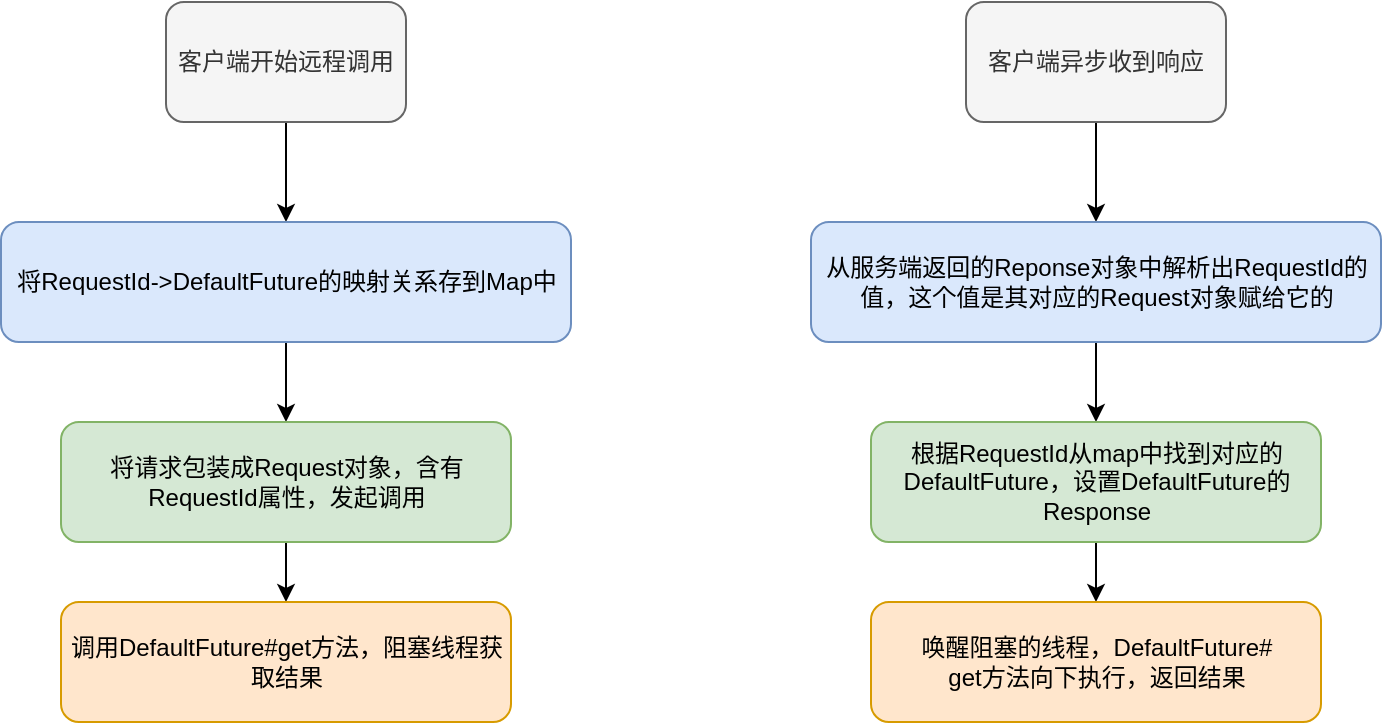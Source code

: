 <mxfile version="13.10.0" type="github">
  <diagram id="tp6UrvqUsAywVeo3FG16" name="Page-1">
    <mxGraphModel dx="946" dy="538" grid="1" gridSize="10" guides="1" tooltips="1" connect="1" arrows="1" fold="1" page="1" pageScale="1" pageWidth="827" pageHeight="1169" math="0" shadow="0">
      <root>
        <mxCell id="0" />
        <mxCell id="1" parent="0" />
        <mxCell id="KvDXXfHtCnm_ORZeJppr-9" value="" style="edgeStyle=orthogonalEdgeStyle;rounded=0;orthogonalLoop=1;jettySize=auto;html=1;" edge="1" parent="1" source="KvDXXfHtCnm_ORZeJppr-1" target="KvDXXfHtCnm_ORZeJppr-2">
          <mxGeometry relative="1" as="geometry" />
        </mxCell>
        <mxCell id="KvDXXfHtCnm_ORZeJppr-1" value="客户端开始远程调用" style="rounded=1;whiteSpace=wrap;html=1;sketch=0;fillColor=#f5f5f5;strokeColor=#666666;fontColor=#333333;" vertex="1" parent="1">
          <mxGeometry x="180" y="170" width="120" height="60" as="geometry" />
        </mxCell>
        <mxCell id="KvDXXfHtCnm_ORZeJppr-10" value="" style="edgeStyle=orthogonalEdgeStyle;rounded=0;orthogonalLoop=1;jettySize=auto;html=1;" edge="1" parent="1" source="KvDXXfHtCnm_ORZeJppr-2" target="KvDXXfHtCnm_ORZeJppr-3">
          <mxGeometry relative="1" as="geometry" />
        </mxCell>
        <mxCell id="KvDXXfHtCnm_ORZeJppr-2" value="将RequestId-&amp;gt;DefaultFuture的映射关系存到Map中" style="rounded=1;whiteSpace=wrap;html=1;fillColor=#dae8fc;strokeColor=#6c8ebf;sketch=0;" vertex="1" parent="1">
          <mxGeometry x="97.5" y="280" width="285" height="60" as="geometry" />
        </mxCell>
        <mxCell id="KvDXXfHtCnm_ORZeJppr-11" value="" style="edgeStyle=orthogonalEdgeStyle;rounded=0;orthogonalLoop=1;jettySize=auto;html=1;" edge="1" parent="1" source="KvDXXfHtCnm_ORZeJppr-3" target="KvDXXfHtCnm_ORZeJppr-8">
          <mxGeometry relative="1" as="geometry" />
        </mxCell>
        <mxCell id="KvDXXfHtCnm_ORZeJppr-3" value="将请求包装成Request对象，含有RequestId属性，发起调用" style="rounded=1;whiteSpace=wrap;html=1;fillColor=#d5e8d4;strokeColor=#82b366;sketch=0;" vertex="1" parent="1">
          <mxGeometry x="127.5" y="380" width="225" height="60" as="geometry" />
        </mxCell>
        <mxCell id="KvDXXfHtCnm_ORZeJppr-12" value="" style="edgeStyle=orthogonalEdgeStyle;rounded=0;orthogonalLoop=1;jettySize=auto;html=1;" edge="1" parent="1" source="KvDXXfHtCnm_ORZeJppr-4" target="KvDXXfHtCnm_ORZeJppr-5">
          <mxGeometry relative="1" as="geometry" />
        </mxCell>
        <mxCell id="KvDXXfHtCnm_ORZeJppr-4" value="客户端异步收到响应" style="rounded=1;whiteSpace=wrap;html=1;fillColor=#f5f5f5;strokeColor=#666666;fontColor=#333333;" vertex="1" parent="1">
          <mxGeometry x="580" y="170" width="130" height="60" as="geometry" />
        </mxCell>
        <mxCell id="KvDXXfHtCnm_ORZeJppr-13" value="" style="edgeStyle=orthogonalEdgeStyle;rounded=0;orthogonalLoop=1;jettySize=auto;html=1;" edge="1" parent="1" source="KvDXXfHtCnm_ORZeJppr-5" target="KvDXXfHtCnm_ORZeJppr-6">
          <mxGeometry relative="1" as="geometry" />
        </mxCell>
        <mxCell id="KvDXXfHtCnm_ORZeJppr-5" value="从服务端返回的Reponse对象中解析出RequestId的值，这个值是其对应的Request对象赋给它的&lt;br&gt;" style="rounded=1;whiteSpace=wrap;html=1;fillColor=#dae8fc;strokeColor=#6c8ebf;" vertex="1" parent="1">
          <mxGeometry x="502.5" y="280" width="285" height="60" as="geometry" />
        </mxCell>
        <mxCell id="KvDXXfHtCnm_ORZeJppr-14" value="" style="edgeStyle=orthogonalEdgeStyle;rounded=0;orthogonalLoop=1;jettySize=auto;html=1;" edge="1" parent="1" source="KvDXXfHtCnm_ORZeJppr-6" target="KvDXXfHtCnm_ORZeJppr-7">
          <mxGeometry relative="1" as="geometry" />
        </mxCell>
        <mxCell id="KvDXXfHtCnm_ORZeJppr-6" value="根据RequestId从map中找到对应的DefaultFuture，设置DefaultFuture的Response" style="rounded=1;whiteSpace=wrap;html=1;fillColor=#d5e8d4;strokeColor=#82b366;" vertex="1" parent="1">
          <mxGeometry x="532.5" y="380" width="225" height="60" as="geometry" />
        </mxCell>
        <mxCell id="KvDXXfHtCnm_ORZeJppr-7" value="唤醒阻塞的线程，DefaultFuture#&lt;br&gt;get方法向下执行，返回结果" style="rounded=1;whiteSpace=wrap;html=1;fillColor=#ffe6cc;strokeColor=#d79b00;" vertex="1" parent="1">
          <mxGeometry x="532.5" y="470" width="225" height="60" as="geometry" />
        </mxCell>
        <mxCell id="KvDXXfHtCnm_ORZeJppr-8" value="调用DefaultFuture#get方法，阻塞线程获取结果" style="rounded=1;whiteSpace=wrap;html=1;fillColor=#ffe6cc;strokeColor=#d79b00;" vertex="1" parent="1">
          <mxGeometry x="127.5" y="470" width="225" height="60" as="geometry" />
        </mxCell>
      </root>
    </mxGraphModel>
  </diagram>
</mxfile>
